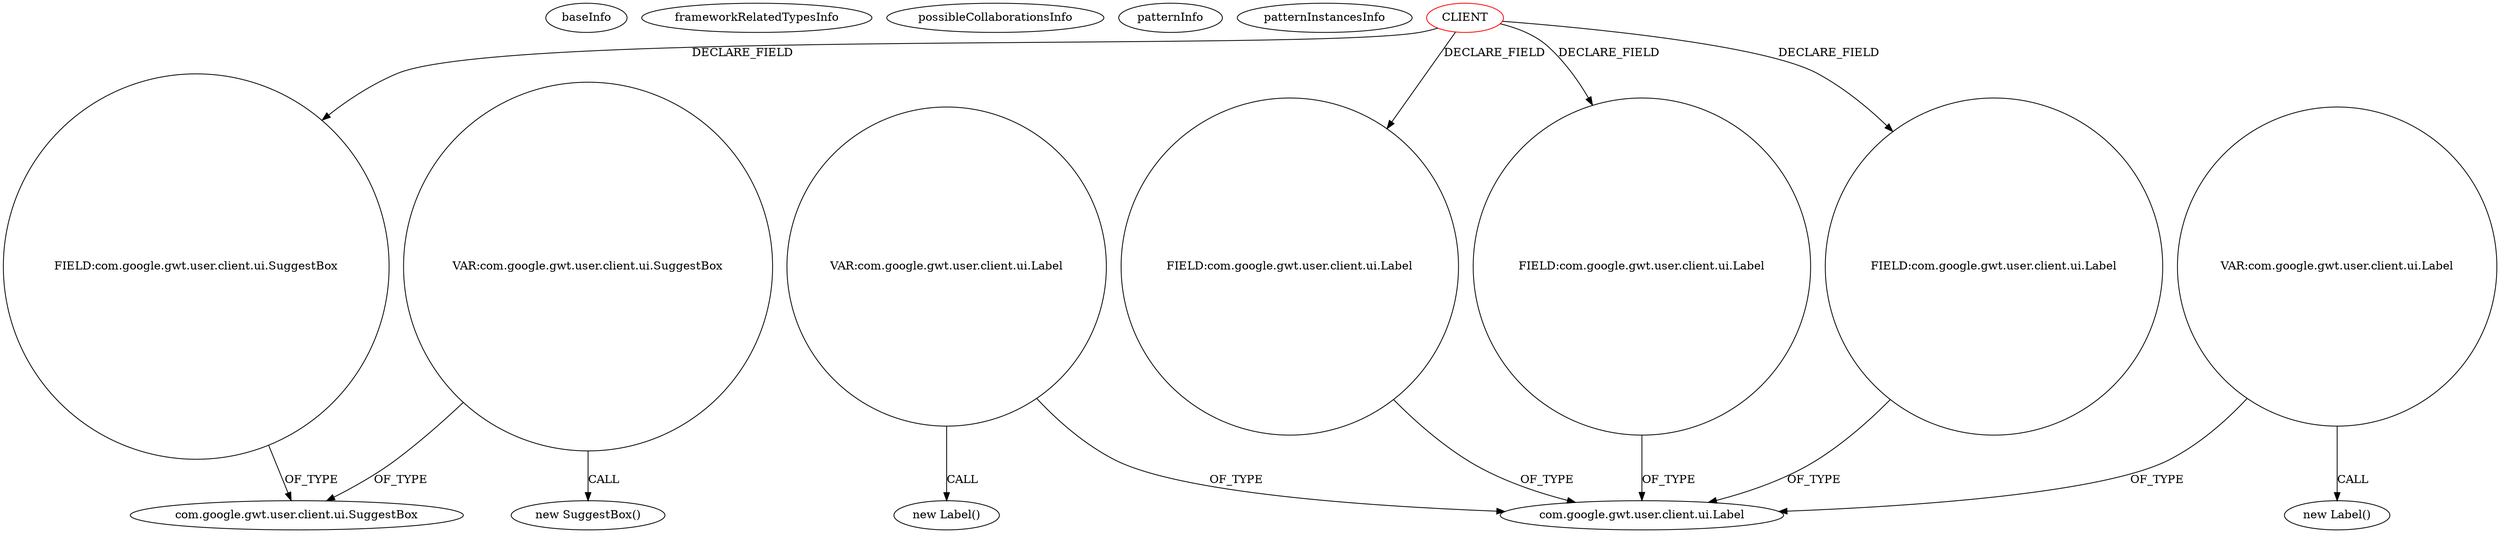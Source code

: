 digraph {
baseInfo[graphId=1773,category="pattern",isAnonymous=false,possibleRelation=false]
frameworkRelatedTypesInfo[]
possibleCollaborationsInfo[]
patternInfo[frequency=2.0,patternRootClient=0]
patternInstancesInfo[0="coldplayguy-flight87~/coldplayguy-flight87/flight87-master/BookFlight/src/bookflight/client/BookFlight.java~BookFlight~1091",1="daonb-obudget~/daonb-obudget/obudget-master/src/client/src/org/obudget/client/Application.java~Application~1154"]
26[label="FIELD:com.google.gwt.user.client.ui.SuggestBox",vertexType="FIELD_DECLARATION",isFrameworkType=false,shape=circle]
0[label="CLIENT",vertexType="ROOT_CLIENT_CLASS_DECLARATION",isFrameworkType=false,color=red]
14[label="FIELD:com.google.gwt.user.client.ui.Label",vertexType="FIELD_DECLARATION",isFrameworkType=false,shape=circle]
20[label="FIELD:com.google.gwt.user.client.ui.Label",vertexType="FIELD_DECLARATION",isFrameworkType=false,shape=circle]
24[label="FIELD:com.google.gwt.user.client.ui.Label",vertexType="FIELD_DECLARATION",isFrameworkType=false,shape=circle]
17[label="com.google.gwt.user.client.ui.SuggestBox",vertexType="FRAMEWORK_CLASS_TYPE",isFrameworkType=false]
15[label="com.google.gwt.user.client.ui.Label",vertexType="FRAMEWORK_CLASS_TYPE",isFrameworkType=false]
111[label="VAR:com.google.gwt.user.client.ui.Label",vertexType="VARIABLE_EXPRESION",isFrameworkType=false,shape=circle]
110[label="new Label()",vertexType="CONSTRUCTOR_CALL",isFrameworkType=false]
102[label="VAR:com.google.gwt.user.client.ui.Label",vertexType="VARIABLE_EXPRESION",isFrameworkType=false,shape=circle]
101[label="new Label()",vertexType="CONSTRUCTOR_CALL",isFrameworkType=false]
55[label="VAR:com.google.gwt.user.client.ui.SuggestBox",vertexType="VARIABLE_EXPRESION",isFrameworkType=false,shape=circle]
54[label="new SuggestBox()",vertexType="CONSTRUCTOR_CALL",isFrameworkType=false]
111->110[label="CALL"]
0->24[label="DECLARE_FIELD"]
0->26[label="DECLARE_FIELD"]
102->15[label="OF_TYPE"]
102->101[label="CALL"]
26->17[label="OF_TYPE"]
111->15[label="OF_TYPE"]
0->20[label="DECLARE_FIELD"]
20->15[label="OF_TYPE"]
55->17[label="OF_TYPE"]
55->54[label="CALL"]
24->15[label="OF_TYPE"]
0->14[label="DECLARE_FIELD"]
14->15[label="OF_TYPE"]
}
